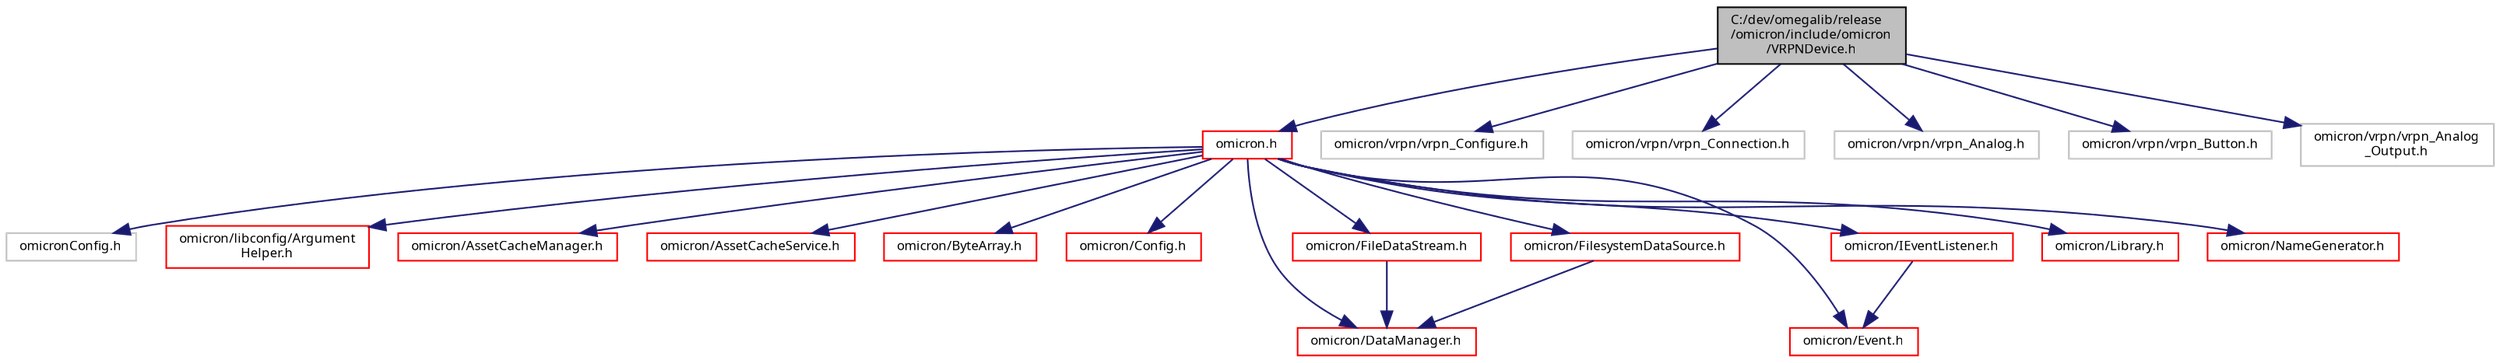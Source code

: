 digraph "C:/dev/omegalib/release/omicron/include/omicron/VRPNDevice.h"
{
  bgcolor="transparent";
  edge [fontname="FreeSans.ttf",fontsize="8",labelfontname="FreeSans.ttf",labelfontsize="8"];
  node [fontname="FreeSans.ttf",fontsize="8",shape=record];
  Node1 [label="C:/dev/omegalib/release\l/omicron/include/omicron\l/VRPNDevice.h",height=0.2,width=0.4,color="black", fillcolor="grey75", style="filled", fontcolor="black"];
  Node1 -> Node2 [color="midnightblue",fontsize="8",style="solid",fontname="FreeSans.ttf"];
  Node2 [label="omicron.h",height=0.2,width=0.4,color="red",URL="$omicron_8h.html"];
  Node2 -> Node3 [color="midnightblue",fontsize="8",style="solid",fontname="FreeSans.ttf"];
  Node3 [label="omicronConfig.h",height=0.2,width=0.4,color="grey75"];
  Node2 -> Node4 [color="midnightblue",fontsize="8",style="solid",fontname="FreeSans.ttf"];
  Node4 [label="omicron/libconfig/Argument\lHelper.h",height=0.2,width=0.4,color="red",URL="$_argument_helper_8h.html"];
  Node2 -> Node5 [color="midnightblue",fontsize="8",style="solid",fontname="FreeSans.ttf"];
  Node5 [label="omicron/AssetCacheManager.h",height=0.2,width=0.4,color="red",URL="$_asset_cache_manager_8h.html"];
  Node2 -> Node6 [color="midnightblue",fontsize="8",style="solid",fontname="FreeSans.ttf"];
  Node6 [label="omicron/AssetCacheService.h",height=0.2,width=0.4,color="red",URL="$_asset_cache_service_8h.html"];
  Node2 -> Node7 [color="midnightblue",fontsize="8",style="solid",fontname="FreeSans.ttf"];
  Node7 [label="omicron/ByteArray.h",height=0.2,width=0.4,color="red",URL="$_byte_array_8h.html"];
  Node2 -> Node8 [color="midnightblue",fontsize="8",style="solid",fontname="FreeSans.ttf"];
  Node8 [label="omicron/Config.h",height=0.2,width=0.4,color="red",URL="$_config_8h.html"];
  Node2 -> Node9 [color="midnightblue",fontsize="8",style="solid",fontname="FreeSans.ttf"];
  Node9 [label="omicron/DataManager.h",height=0.2,width=0.4,color="red",URL="$_data_manager_8h.html"];
  Node2 -> Node10 [color="midnightblue",fontsize="8",style="solid",fontname="FreeSans.ttf"];
  Node10 [label="omicron/Event.h",height=0.2,width=0.4,color="red",URL="$_event_8h.html"];
  Node2 -> Node11 [color="midnightblue",fontsize="8",style="solid",fontname="FreeSans.ttf"];
  Node11 [label="omicron/FileDataStream.h",height=0.2,width=0.4,color="red",URL="$_file_data_stream_8h.html"];
  Node11 -> Node9 [color="midnightblue",fontsize="8",style="solid",fontname="FreeSans.ttf"];
  Node2 -> Node12 [color="midnightblue",fontsize="8",style="solid",fontname="FreeSans.ttf"];
  Node12 [label="omicron/FilesystemDataSource.h",height=0.2,width=0.4,color="red",URL="$_filesystem_data_source_8h.html"];
  Node12 -> Node9 [color="midnightblue",fontsize="8",style="solid",fontname="FreeSans.ttf"];
  Node2 -> Node13 [color="midnightblue",fontsize="8",style="solid",fontname="FreeSans.ttf"];
  Node13 [label="omicron/IEventListener.h",height=0.2,width=0.4,color="red",URL="$_i_event_listener_8h.html"];
  Node13 -> Node10 [color="midnightblue",fontsize="8",style="solid",fontname="FreeSans.ttf"];
  Node2 -> Node14 [color="midnightblue",fontsize="8",style="solid",fontname="FreeSans.ttf"];
  Node14 [label="omicron/Library.h",height=0.2,width=0.4,color="red",URL="$_library_8h.html"];
  Node2 -> Node15 [color="midnightblue",fontsize="8",style="solid",fontname="FreeSans.ttf"];
  Node15 [label="omicron/NameGenerator.h",height=0.2,width=0.4,color="red",URL="$_name_generator_8h.html"];
  Node1 -> Node16 [color="midnightblue",fontsize="8",style="solid",fontname="FreeSans.ttf"];
  Node16 [label="omicron/vrpn/vrpn_Configure.h",height=0.2,width=0.4,color="grey75"];
  Node1 -> Node17 [color="midnightblue",fontsize="8",style="solid",fontname="FreeSans.ttf"];
  Node17 [label="omicron/vrpn/vrpn_Connection.h",height=0.2,width=0.4,color="grey75"];
  Node1 -> Node18 [color="midnightblue",fontsize="8",style="solid",fontname="FreeSans.ttf"];
  Node18 [label="omicron/vrpn/vrpn_Analog.h",height=0.2,width=0.4,color="grey75"];
  Node1 -> Node19 [color="midnightblue",fontsize="8",style="solid",fontname="FreeSans.ttf"];
  Node19 [label="omicron/vrpn/vrpn_Button.h",height=0.2,width=0.4,color="grey75"];
  Node1 -> Node20 [color="midnightblue",fontsize="8",style="solid",fontname="FreeSans.ttf"];
  Node20 [label="omicron/vrpn/vrpn_Analog\l_Output.h",height=0.2,width=0.4,color="grey75"];
}
